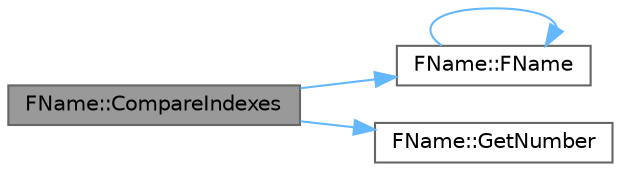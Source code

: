 digraph "FName::CompareIndexes"
{
 // INTERACTIVE_SVG=YES
 // LATEX_PDF_SIZE
  bgcolor="transparent";
  edge [fontname=Helvetica,fontsize=10,labelfontname=Helvetica,labelfontsize=10];
  node [fontname=Helvetica,fontsize=10,shape=box,height=0.2,width=0.4];
  rankdir="LR";
  Node1 [id="Node000001",label="FName::CompareIndexes",height=0.2,width=0.4,color="gray40", fillcolor="grey60", style="filled", fontcolor="black",tooltip="Fast non-alphabetical order that is only stable during this process' lifetime."];
  Node1 -> Node2 [id="edge1_Node000001_Node000002",color="steelblue1",style="solid",tooltip=" "];
  Node2 [id="Node000002",label="FName::FName",height=0.2,width=0.4,color="grey40", fillcolor="white", style="filled",URL="$d0/d53/classFName.html#af79224dd2b82a2d82bd1050684d24179",tooltip="Create an FName with a hardcoded string index."];
  Node2 -> Node2 [id="edge2_Node000002_Node000002",color="steelblue1",style="solid",tooltip=" "];
  Node1 -> Node3 [id="edge3_Node000001_Node000003",color="steelblue1",style="solid",tooltip=" "];
  Node3 [id="Node000003",label="FName::GetNumber",height=0.2,width=0.4,color="grey40", fillcolor="white", style="filled",URL="$d0/d53/classFName.html#ad9ae67028a6b0eae1eb43a0ab79d1b1e",tooltip=" "];
}
